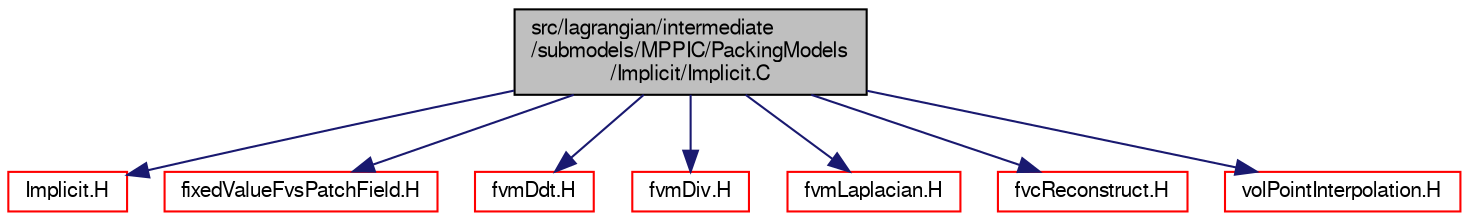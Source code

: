 digraph "src/lagrangian/intermediate/submodels/MPPIC/PackingModels/Implicit/Implicit.C"
{
  bgcolor="transparent";
  edge [fontname="FreeSans",fontsize="10",labelfontname="FreeSans",labelfontsize="10"];
  node [fontname="FreeSans",fontsize="10",shape=record];
  Node0 [label="src/lagrangian/intermediate\l/submodels/MPPIC/PackingModels\l/Implicit/Implicit.C",height=0.2,width=0.4,color="black", fillcolor="grey75", style="filled", fontcolor="black"];
  Node0 -> Node1 [color="midnightblue",fontsize="10",style="solid",fontname="FreeSans"];
  Node1 [label="Implicit.H",height=0.2,width=0.4,color="red",URL="$a06107.html"];
  Node0 -> Node89 [color="midnightblue",fontsize="10",style="solid",fontname="FreeSans"];
  Node89 [label="fixedValueFvsPatchField.H",height=0.2,width=0.4,color="red",URL="$a02516.html"];
  Node0 -> Node203 [color="midnightblue",fontsize="10",style="solid",fontname="FreeSans"];
  Node203 [label="fvmDdt.H",height=0.2,width=0.4,color="red",URL="$a03065.html",tooltip="Calulate the matrix for the first temporal derivative. "];
  Node0 -> Node321 [color="midnightblue",fontsize="10",style="solid",fontname="FreeSans"];
  Node321 [label="fvmDiv.H",height=0.2,width=0.4,color="red",URL="$a03071.html",tooltip="Calculate the matrix for the divergence of the given field and flux. "];
  Node0 -> Node323 [color="midnightblue",fontsize="10",style="solid",fontname="FreeSans"];
  Node323 [label="fvmLaplacian.H",height=0.2,width=0.4,color="red",URL="$a03077.html",tooltip="Calculate the matrix for the laplacian of the field. "];
  Node0 -> Node324 [color="midnightblue",fontsize="10",style="solid",fontname="FreeSans"];
  Node324 [label="fvcReconstruct.H",height=0.2,width=0.4,color="red",URL="$a03002.html",tooltip="Reconstruct volField from a face flux field. "];
  Node0 -> Node325 [color="midnightblue",fontsize="10",style="solid",fontname="FreeSans"];
  Node325 [label="volPointInterpolation.H",height=0.2,width=0.4,color="red",URL="$a04340.html"];
}
